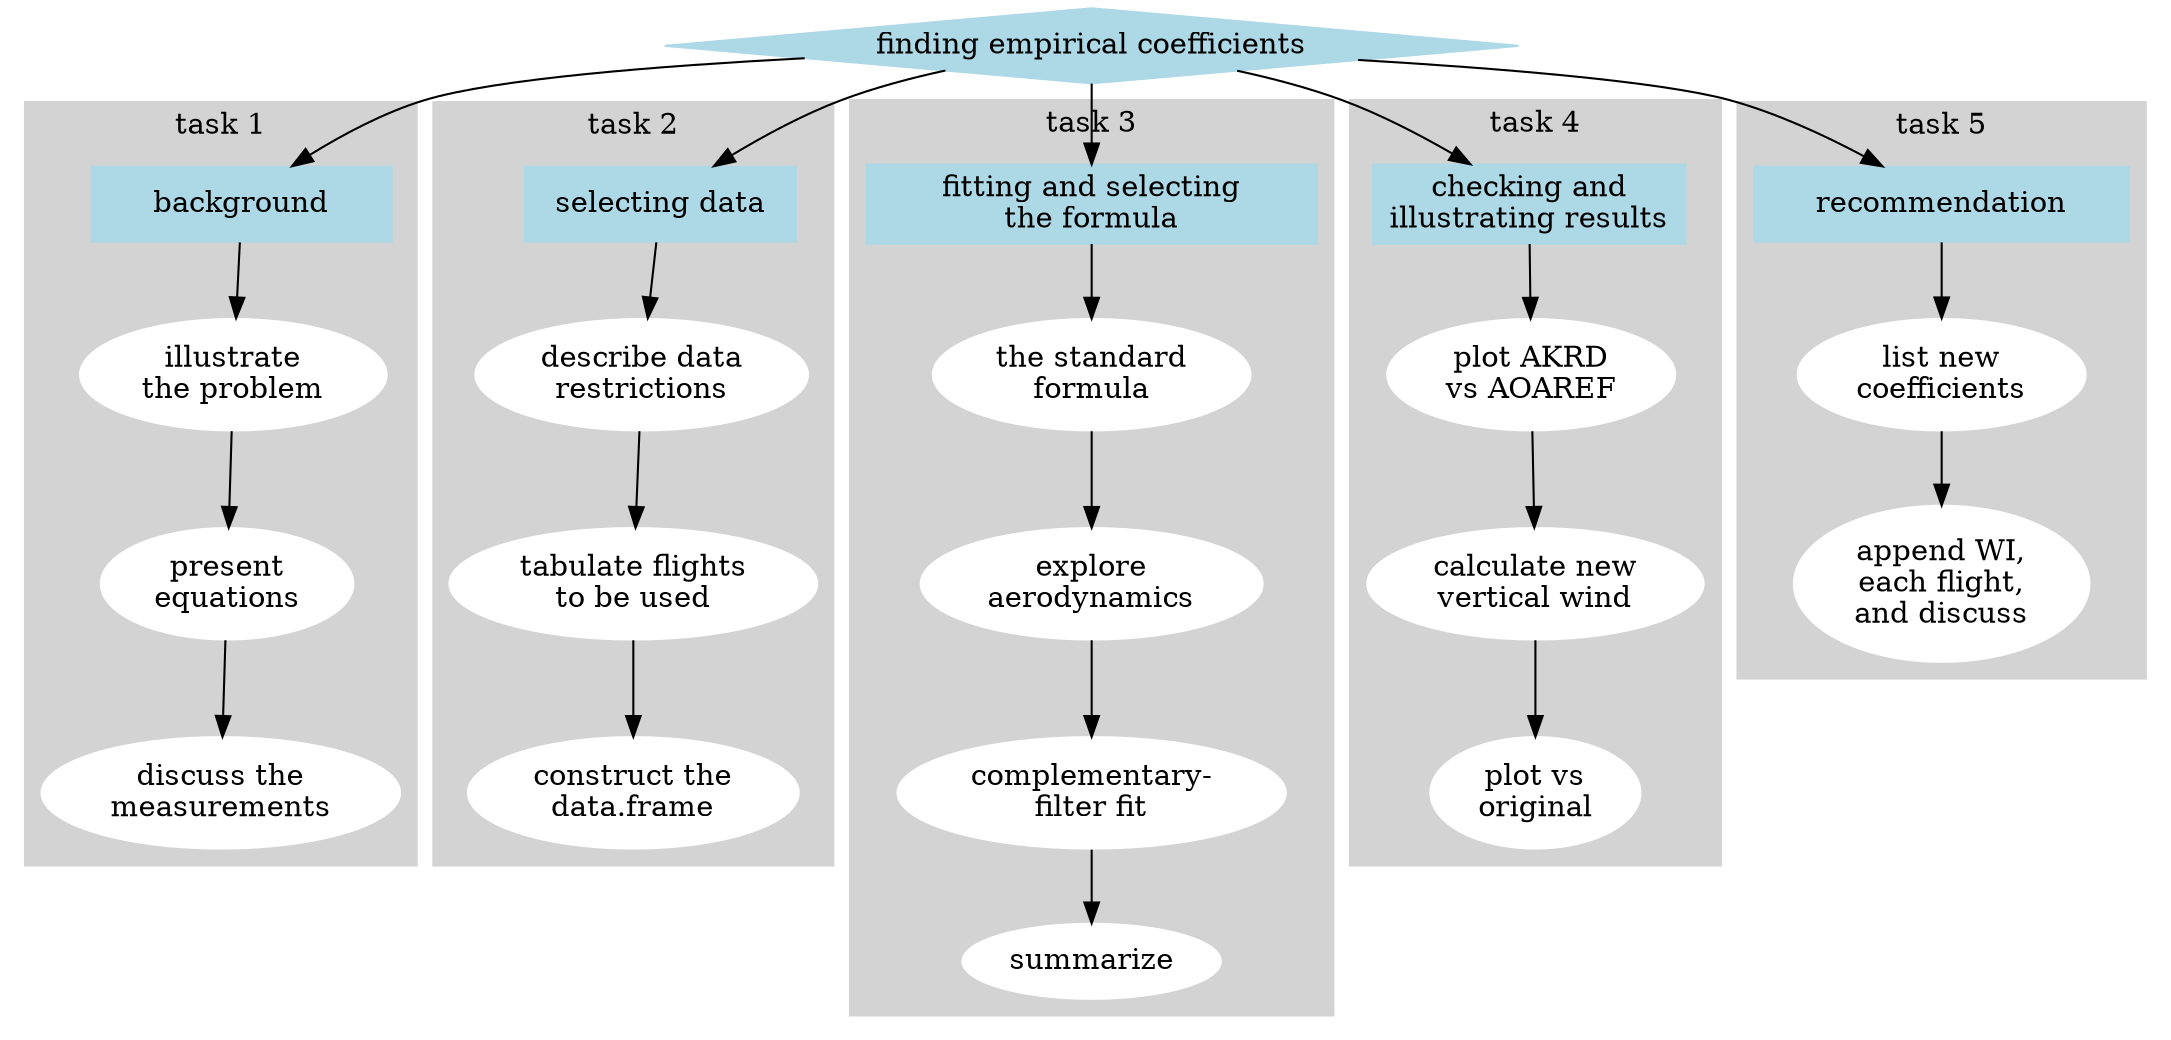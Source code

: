 digraph G {
  node [style=filled, color=lightblue];
  "finding empirical coefficients" [shape=Mdiamond];
  "background" [shape=box, width=2.0];
  "selecting data" [shape=box, width=1.8];
  "fitting and selecting\nthe formula" [shape=box, width=3];
  "checking and\nillustrating results" [shape=box, width=2.0];
  "recommendation" [shape=box, width=2.5];
  "finding empirical coefficients" -> "background";
  "finding empirical coefficients" -> "selecting data";
  "finding empirical coefficients" -> "fitting and selecting\nthe formula";
  "finding empirical coefficients" -> "checking and\nillustrating results";
  "finding empirical coefficients" -> "recommendation";
  subgraph cluster5 {
    node [style=filled,color=white];
    style=filled;
    color=lightgrey;
    label="task 5";
      "recommendation" -> "list new\ncoefficients" -> "append WI,\neach flight,\nand discuss";
  }
  subgraph cluster4 {
    node [style=filled,color=white];
    style=filled;
    color=lightgrey;
    label="task 4";
      "checking and\nillustrating results" -> "plot AKRD\nvs AOAREF" -> "calculate new\nvertical wind" -> "plot vs\noriginal";
  }
  subgraph cluster3 {
    node [style=filled,color=white];
    style=filled;
    color=lightgrey;
    label="task 3";
      "fitting and selecting\nthe formula" -> "the standard\nformula" -> "explore\naerodynamics" -> "complementary-\nfilter fit" ->"summarize";
  }
  subgraph cluster2 {
    node [style=filled,color=white];
    style=filled;
    color=lightgrey;
    label="task 2";
      "selecting data" -> "describe data\nrestrictions" -> "tabulate flights\nto be used" -> "construct the\ndata.frame";
  }
  subgraph cluster1 {
    node [style=filled,color=white];
    style=filled;
    color=lightgrey;
    label="task 1";
      "background" -> "illustrate\nthe problem" -> "present\nequations" -> "discuss the\nmeasurements";
  }
}
digraph G5 {
  node [style=filled, color=lightblue];
  "empirical coefficients" [shape=Mdiamond];
  "angle of attack" [shape=box, width=2.0];
  "sideslip angle" [shape=box, width=1.8];
  "independent calibration\nusing LAMS" [shape=box, width=3];
  "airspeed from the\ngust pod" [shape=box, width=2.0];
  "summary of\nsensitivity coefficients" [shape=box, width=2.5];
  "empirical coefficients" -> "angle of attack";
  "empirical coefficients" -> "sideslip angle";
  "empirical coefficients" -> "independent calibration\nusing LAMS";
  "empirical coefficients" -> "airspeed from the\ngust pod";
  "empirical coefficients" -> "summary of\nsensitivity coefficients";
  subgraph cluster5 {
    node [style=filled,color=white];
    style=filled;
    color=lightgrey;
    label="section 5.5";
    "summary of\nsensitivity coefficients" -> "tabulate\nbest results";
  }
  subgraph cluster4 {
    node [style=filled,color=white];
    style=filled;
    color=lightgrey;
    label="section 5.4";
      "airspeed from the\ngust pod" -> "select and\nqualify measurements" -> "search for\nvalid fit" -> "test vs standard" -> "plot comparison\nvia knitr";
  }
  subgraph cluster3 {
    node [style=filled,color=white];
    style=filled;
    color=lightgrey;
    label="section 5.3";
    "independent calibration\nusing LAMS" -> "select data" -> "calculate AOA\nand sideslip angle\nfrom LAMS" -> "plot vs\nradome values";
  }
  subgraph cluster2 {
    node [style=filled,color=white];
    style=filled;
    color=lightgrey;
    label="section 5.2";
      "sideslip angle" -> "develop basic\nequations" -> "apply to\nradome system";
      "develop basic\nequations" -> "apply to\ngust-pod";
      "apply to\nradome system" -> "find best\nfit coef." -> "plot to\ncheck";
      "apply to\ngust-pod" -> "find best\nfit" -> "plot and\nreport resuts";
  }
  subgraph cluster1 {
    node [style=filled,color=white];
    style=filled;
    color=lightgrey;
    label="section 5.1";
      "angle of attack" -> "present basis\nfor calibration" -> "apply to\nthe radome" ;
      "apply to\nthe radome" -> "select best\nspeed-run data" -> "find fit\ncoefficients" -> "compare to\similar results" -> "expand data\nused for fit" -> "generate plots\nto illustrate fit" -> "consider\nuncertainty";
      "present basis\nfor calibration" -> "apply to the\ngust-pod" -> "find best\nfit coefficients" -> "report coefficients";
  }
}
